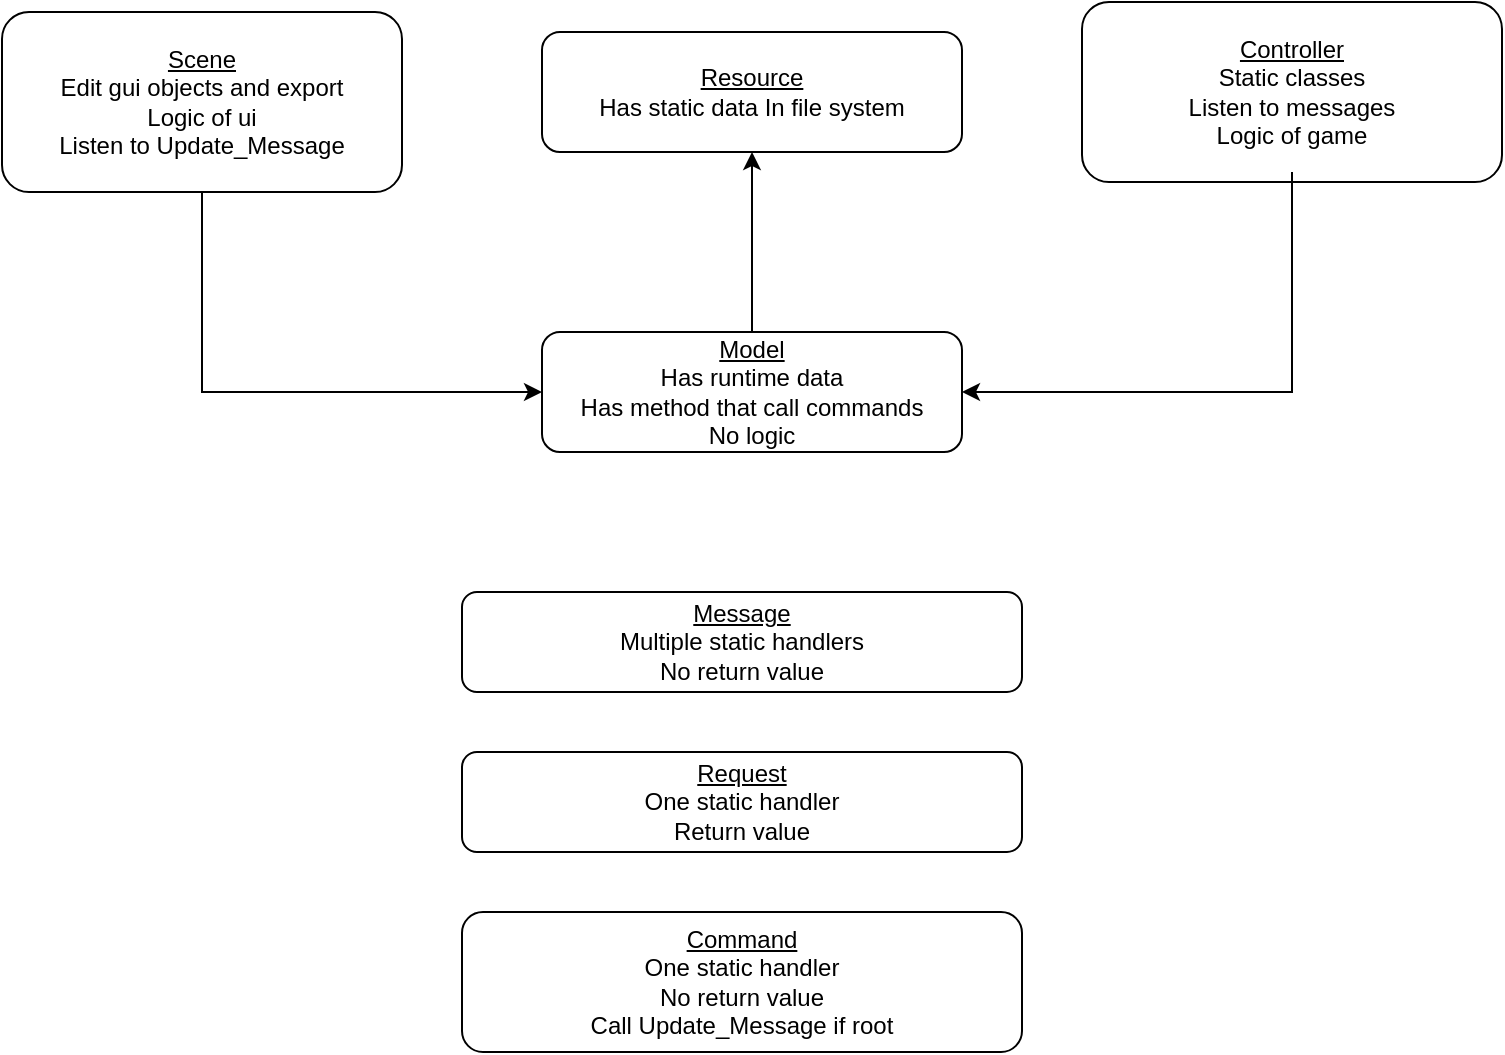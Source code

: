 <mxfile version="24.5.4" type="github" pages="4">
  <diagram name="Architecture" id="KjC4Xg8tAK9j9PCu9dQ1">
    <mxGraphModel dx="1185" dy="632" grid="1" gridSize="10" guides="1" tooltips="1" connect="1" arrows="1" fold="1" page="1" pageScale="1" pageWidth="850" pageHeight="1100" math="0" shadow="0">
      <root>
        <mxCell id="KlxJ9Z5U4-zLsQv62aYy-0" />
        <mxCell id="KlxJ9Z5U4-zLsQv62aYy-1" parent="KlxJ9Z5U4-zLsQv62aYy-0" />
        <mxCell id="KlxJ9Z5U4-zLsQv62aYy-2" value="&lt;u&gt;Scene&lt;/u&gt;&lt;div&gt;Edit gui objects and export&lt;/div&gt;&lt;div&gt;Logic of ui&lt;/div&gt;&lt;div&gt;Listen to Update_Message&lt;/div&gt;" style="rounded=1;whiteSpace=wrap;html=1;" parent="KlxJ9Z5U4-zLsQv62aYy-1" vertex="1">
          <mxGeometry x="40" y="170" width="200" height="90" as="geometry" />
        </mxCell>
        <mxCell id="KlxJ9Z5U4-zLsQv62aYy-3" value="&lt;u&gt;Model&lt;/u&gt;&lt;div&gt;Has&amp;nbsp;&lt;span style=&quot;background-color: initial;&quot;&gt;runtime&amp;nbsp;&lt;/span&gt;&lt;span style=&quot;background-color: initial;&quot;&gt;data&lt;/span&gt;&lt;/div&gt;&lt;div&gt;Has method that call commands&lt;/div&gt;&lt;div&gt;No logic&lt;/div&gt;" style="rounded=1;whiteSpace=wrap;html=1;" parent="KlxJ9Z5U4-zLsQv62aYy-1" vertex="1">
          <mxGeometry x="310" y="330" width="210" height="60" as="geometry" />
        </mxCell>
        <mxCell id="KlxJ9Z5U4-zLsQv62aYy-4" value="&lt;u&gt;Controller&lt;/u&gt;&lt;div&gt;Static classes&lt;/div&gt;&lt;div&gt;Listen to messages&lt;/div&gt;&lt;div&gt;Logic of game&lt;/div&gt;" style="rounded=1;whiteSpace=wrap;html=1;" parent="KlxJ9Z5U4-zLsQv62aYy-1" vertex="1">
          <mxGeometry x="580" y="165" width="210" height="90" as="geometry" />
        </mxCell>
        <mxCell id="KlxJ9Z5U4-zLsQv62aYy-5" value="&lt;u&gt;Resource&lt;/u&gt;&lt;div&gt;&lt;span style=&quot;background-color: initial;&quot;&gt;Has static data&amp;nbsp;&lt;/span&gt;&lt;span style=&quot;background-color: initial;&quot;&gt;In file system&lt;/span&gt;&lt;/div&gt;" style="rounded=1;whiteSpace=wrap;html=1;" parent="KlxJ9Z5U4-zLsQv62aYy-1" vertex="1">
          <mxGeometry x="310" y="180" width="210" height="60" as="geometry" />
        </mxCell>
        <mxCell id="KlxJ9Z5U4-zLsQv62aYy-6" value="" style="endArrow=classic;html=1;rounded=0;exitX=0.5;exitY=0;exitDx=0;exitDy=0;entryX=0.5;entryY=1;entryDx=0;entryDy=0;" parent="KlxJ9Z5U4-zLsQv62aYy-1" source="KlxJ9Z5U4-zLsQv62aYy-3" target="KlxJ9Z5U4-zLsQv62aYy-5" edge="1">
          <mxGeometry width="50" height="50" relative="1" as="geometry">
            <mxPoint x="390" y="410" as="sourcePoint" />
            <mxPoint x="440" y="360" as="targetPoint" />
          </mxGeometry>
        </mxCell>
        <mxCell id="KlxJ9Z5U4-zLsQv62aYy-7" value="" style="endArrow=classic;html=1;rounded=0;exitX=0.5;exitY=1;exitDx=0;exitDy=0;entryX=0;entryY=0.5;entryDx=0;entryDy=0;" parent="KlxJ9Z5U4-zLsQv62aYy-1" source="KlxJ9Z5U4-zLsQv62aYy-2" target="KlxJ9Z5U4-zLsQv62aYy-3" edge="1">
          <mxGeometry width="50" height="50" relative="1" as="geometry">
            <mxPoint x="390" y="410" as="sourcePoint" />
            <mxPoint x="440" y="360" as="targetPoint" />
            <Array as="points">
              <mxPoint x="140" y="360" />
            </Array>
          </mxGeometry>
        </mxCell>
        <mxCell id="KlxJ9Z5U4-zLsQv62aYy-8" value="" style="endArrow=classic;html=1;rounded=0;entryX=1;entryY=0.5;entryDx=0;entryDy=0;" parent="KlxJ9Z5U4-zLsQv62aYy-1" target="KlxJ9Z5U4-zLsQv62aYy-3" edge="1">
          <mxGeometry width="50" height="50" relative="1" as="geometry">
            <mxPoint x="685" y="250" as="sourcePoint" />
            <mxPoint x="440" y="360" as="targetPoint" />
            <Array as="points">
              <mxPoint x="685" y="360" />
            </Array>
          </mxGeometry>
        </mxCell>
        <mxCell id="KlxJ9Z5U4-zLsQv62aYy-9" value="&lt;u&gt;Message&lt;/u&gt;&lt;div&gt;Multiple static handlers&lt;/div&gt;&lt;div&gt;No return value&lt;/div&gt;" style="rounded=1;whiteSpace=wrap;html=1;" parent="KlxJ9Z5U4-zLsQv62aYy-1" vertex="1">
          <mxGeometry x="270" y="460" width="280" height="50" as="geometry" />
        </mxCell>
        <mxCell id="KlxJ9Z5U4-zLsQv62aYy-10" value="&lt;u&gt;Request&lt;/u&gt;&lt;div&gt;One static handler&lt;br&gt;&lt;/div&gt;&lt;div&gt;Return value&lt;/div&gt;" style="rounded=1;whiteSpace=wrap;html=1;" parent="KlxJ9Z5U4-zLsQv62aYy-1" vertex="1">
          <mxGeometry x="270" y="540" width="280" height="50" as="geometry" />
        </mxCell>
        <mxCell id="KlxJ9Z5U4-zLsQv62aYy-11" value="&lt;u&gt;Command&lt;/u&gt;&lt;div&gt;&lt;div&gt;One static handler&lt;/div&gt;&lt;/div&gt;&lt;div&gt;No return value&lt;/div&gt;&lt;div&gt;Call&amp;nbsp;Update_Message if root&lt;/div&gt;" style="rounded=1;whiteSpace=wrap;html=1;" parent="KlxJ9Z5U4-zLsQv62aYy-1" vertex="1">
          <mxGeometry x="270" y="620" width="280" height="70" as="geometry" />
        </mxCell>
      </root>
    </mxGraphModel>
  </diagram>
  <diagram id="wCEjzbZ60hLsvlCkfkLh" name="Inherent">
    <mxGraphModel dx="1185" dy="632" grid="1" gridSize="10" guides="1" tooltips="1" connect="1" arrows="1" fold="1" page="1" pageScale="1" pageWidth="850" pageHeight="1100" math="0" shadow="0">
      <root>
        <mxCell id="0" />
        <mxCell id="1" parent="0" />
        <mxCell id="4ZLqPE0jwgAMNhGhChbY-10" style="edgeStyle=orthogonalEdgeStyle;rounded=0;orthogonalLoop=1;jettySize=auto;html=1;exitX=0.5;exitY=0;exitDx=0;exitDy=0;entryX=0;entryY=0.5;entryDx=0;entryDy=0;" edge="1" parent="1" source="4ZLqPE0jwgAMNhGhChbY-1" target="4ZLqPE0jwgAMNhGhChbY-2">
          <mxGeometry relative="1" as="geometry" />
        </mxCell>
        <mxCell id="4ZLqPE0jwgAMNhGhChbY-1" value="Hp" style="rounded=1;whiteSpace=wrap;html=1;" vertex="1" parent="1">
          <mxGeometry x="170" y="120" width="120" height="60" as="geometry" />
        </mxCell>
        <mxCell id="4ZLqPE0jwgAMNhGhChbY-2" value="Name" style="rounded=1;whiteSpace=wrap;html=1;" vertex="1" parent="1">
          <mxGeometry x="300" y="40" width="120" height="60" as="geometry" />
        </mxCell>
        <mxCell id="4ZLqPE0jwgAMNhGhChbY-3" value="Amount" style="rounded=1;whiteSpace=wrap;html=1;" vertex="1" parent="1">
          <mxGeometry x="600" y="40" width="120" height="60" as="geometry" />
        </mxCell>
        <mxCell id="4ZLqPE0jwgAMNhGhChbY-26" style="edgeStyle=orthogonalEdgeStyle;rounded=0;orthogonalLoop=1;jettySize=auto;html=1;exitX=0.5;exitY=0;exitDx=0;exitDy=0;entryX=0;entryY=0.75;entryDx=0;entryDy=0;" edge="1" parent="1" source="4ZLqPE0jwgAMNhGhChbY-4" target="4ZLqPE0jwgAMNhGhChbY-21">
          <mxGeometry relative="1" as="geometry" />
        </mxCell>
        <mxCell id="4ZLqPE0jwgAMNhGhChbY-28" style="edgeStyle=orthogonalEdgeStyle;rounded=0;orthogonalLoop=1;jettySize=auto;html=1;exitX=1;exitY=0.5;exitDx=0;exitDy=0;entryX=0.5;entryY=1;entryDx=0;entryDy=0;" edge="1" parent="1" source="4ZLqPE0jwgAMNhGhChbY-4" target="4ZLqPE0jwgAMNhGhChbY-3">
          <mxGeometry relative="1" as="geometry">
            <mxPoint x="440" y="270" as="targetPoint" />
            <Array as="points">
              <mxPoint x="460" y="330" />
              <mxPoint x="460" y="200" />
              <mxPoint x="660" y="200" />
            </Array>
          </mxGeometry>
        </mxCell>
        <mxCell id="4ZLqPE0jwgAMNhGhChbY-4" value="Attack" style="rounded=1;whiteSpace=wrap;html=1;" vertex="1" parent="1">
          <mxGeometry x="300" y="300" width="120" height="60" as="geometry" />
        </mxCell>
        <mxCell id="4ZLqPE0jwgAMNhGhChbY-12" style="edgeStyle=orthogonalEdgeStyle;rounded=0;orthogonalLoop=1;jettySize=auto;html=1;exitX=0.5;exitY=0;exitDx=0;exitDy=0;entryX=1;entryY=0.5;entryDx=0;entryDy=0;" edge="1" parent="1" source="4ZLqPE0jwgAMNhGhChbY-5" target="4ZLqPE0jwgAMNhGhChbY-21">
          <mxGeometry relative="1" as="geometry" />
        </mxCell>
        <mxCell id="4ZLqPE0jwgAMNhGhChbY-27" style="edgeStyle=orthogonalEdgeStyle;rounded=0;orthogonalLoop=1;jettySize=auto;html=1;exitX=0;exitY=0.5;exitDx=0;exitDy=0;entryX=0.5;entryY=1;entryDx=0;entryDy=0;" edge="1" parent="1" source="4ZLqPE0jwgAMNhGhChbY-5" target="4ZLqPE0jwgAMNhGhChbY-3">
          <mxGeometry relative="1" as="geometry" />
        </mxCell>
        <mxCell id="4ZLqPE0jwgAMNhGhChbY-5" value="Heal" style="rounded=1;whiteSpace=wrap;html=1;" vertex="1" parent="1">
          <mxGeometry x="480" y="300" width="120" height="60" as="geometry" />
        </mxCell>
        <mxCell id="4ZLqPE0jwgAMNhGhChbY-14" style="edgeStyle=orthogonalEdgeStyle;rounded=0;orthogonalLoop=1;jettySize=auto;html=1;exitX=0.5;exitY=0;exitDx=0;exitDy=0;entryX=0;entryY=0.5;entryDx=0;entryDy=0;" edge="1" parent="1" source="4ZLqPE0jwgAMNhGhChbY-7" target="4ZLqPE0jwgAMNhGhChbY-4">
          <mxGeometry relative="1" as="geometry" />
        </mxCell>
        <mxCell id="4ZLqPE0jwgAMNhGhChbY-7" value="Dot" style="rounded=1;whiteSpace=wrap;html=1;" vertex="1" parent="1">
          <mxGeometry x="220" y="400" width="120" height="60" as="geometry" />
        </mxCell>
        <mxCell id="4ZLqPE0jwgAMNhGhChbY-15" style="edgeStyle=orthogonalEdgeStyle;rounded=0;orthogonalLoop=1;jettySize=auto;html=1;exitX=0.5;exitY=0;exitDx=0;exitDy=0;entryX=1;entryY=0.5;entryDx=0;entryDy=0;" edge="1" parent="1" source="4ZLqPE0jwgAMNhGhChbY-8" target="4ZLqPE0jwgAMNhGhChbY-5">
          <mxGeometry relative="1" as="geometry" />
        </mxCell>
        <mxCell id="4ZLqPE0jwgAMNhGhChbY-17" style="edgeStyle=orthogonalEdgeStyle;rounded=0;orthogonalLoop=1;jettySize=auto;html=1;exitX=0;exitY=0.5;exitDx=0;exitDy=0;entryX=1;entryY=0.5;entryDx=0;entryDy=0;" edge="1" parent="1" source="4ZLqPE0jwgAMNhGhChbY-8" target="4ZLqPE0jwgAMNhGhChbY-16">
          <mxGeometry relative="1" as="geometry" />
        </mxCell>
        <mxCell id="4ZLqPE0jwgAMNhGhChbY-8" value="Hot" style="rounded=1;whiteSpace=wrap;html=1;" vertex="1" parent="1">
          <mxGeometry x="560" y="400" width="120" height="60" as="geometry" />
        </mxCell>
        <mxCell id="4ZLqPE0jwgAMNhGhChbY-16" value="Over_Time" style="rounded=1;whiteSpace=wrap;html=1;" vertex="1" parent="1">
          <mxGeometry x="380" y="400" width="120" height="60" as="geometry" />
        </mxCell>
        <mxCell id="4ZLqPE0jwgAMNhGhChbY-18" style="edgeStyle=orthogonalEdgeStyle;rounded=0;orthogonalLoop=1;jettySize=auto;html=1;exitX=1;exitY=0.5;exitDx=0;exitDy=0;entryX=-0.018;entryY=0.509;entryDx=0;entryDy=0;entryPerimeter=0;" edge="1" parent="1" source="4ZLqPE0jwgAMNhGhChbY-7" target="4ZLqPE0jwgAMNhGhChbY-16">
          <mxGeometry relative="1" as="geometry" />
        </mxCell>
        <mxCell id="4ZLqPE0jwgAMNhGhChbY-20" style="edgeStyle=orthogonalEdgeStyle;rounded=0;orthogonalLoop=1;jettySize=auto;html=1;exitX=0.5;exitY=0;exitDx=0;exitDy=0;entryX=0.5;entryY=1;entryDx=0;entryDy=0;" edge="1" parent="1" source="4ZLqPE0jwgAMNhGhChbY-19" target="4ZLqPE0jwgAMNhGhChbY-1">
          <mxGeometry relative="1" as="geometry" />
        </mxCell>
        <mxCell id="gqW4Q_MgNlemxCpcfqQV-1" style="edgeStyle=orthogonalEdgeStyle;rounded=0;orthogonalLoop=1;jettySize=auto;html=1;exitX=1;exitY=0.5;exitDx=0;exitDy=0;entryX=0;entryY=0.25;entryDx=0;entryDy=0;endArrow=diamond;endFill=1;" edge="1" parent="1" source="4ZLqPE0jwgAMNhGhChbY-19" target="4ZLqPE0jwgAMNhGhChbY-21">
          <mxGeometry relative="1" as="geometry">
            <Array as="points">
              <mxPoint x="330" y="240" />
              <mxPoint x="330" y="135" />
            </Array>
          </mxGeometry>
        </mxCell>
        <mxCell id="4ZLqPE0jwgAMNhGhChbY-19" value="Entity" style="rounded=1;whiteSpace=wrap;html=1;" vertex="1" parent="1">
          <mxGeometry x="170" y="210" width="120" height="60" as="geometry" />
        </mxCell>
        <mxCell id="4ZLqPE0jwgAMNhGhChbY-22" style="edgeStyle=orthogonalEdgeStyle;rounded=0;orthogonalLoop=1;jettySize=auto;html=1;exitX=0.5;exitY=0;exitDx=0;exitDy=0;entryX=1;entryY=0.5;entryDx=0;entryDy=0;" edge="1" parent="1" source="4ZLqPE0jwgAMNhGhChbY-21" target="4ZLqPE0jwgAMNhGhChbY-2">
          <mxGeometry relative="1" as="geometry" />
        </mxCell>
        <mxCell id="4ZLqPE0jwgAMNhGhChbY-24" style="edgeStyle=orthogonalEdgeStyle;rounded=0;orthogonalLoop=1;jettySize=auto;html=1;exitX=0.5;exitY=0;exitDx=0;exitDy=0;entryX=0;entryY=0.5;entryDx=0;entryDy=0;" edge="1" parent="1" source="4ZLqPE0jwgAMNhGhChbY-21" target="4ZLqPE0jwgAMNhGhChbY-23">
          <mxGeometry relative="1" as="geometry" />
        </mxCell>
        <mxCell id="4ZLqPE0jwgAMNhGhChbY-21" value="Action" style="rounded=1;whiteSpace=wrap;html=1;" vertex="1" parent="1">
          <mxGeometry x="380" y="120" width="120" height="60" as="geometry" />
        </mxCell>
        <mxCell id="4ZLqPE0jwgAMNhGhChbY-23" value="Cooldown" style="rounded=1;whiteSpace=wrap;html=1;" vertex="1" parent="1">
          <mxGeometry x="460" y="40" width="120" height="60" as="geometry" />
        </mxCell>
        <mxCell id="pbH6TAyWMb3FhlkhyqJW-2" style="edgeStyle=orthogonalEdgeStyle;rounded=0;orthogonalLoop=1;jettySize=auto;html=1;exitX=0.5;exitY=0;exitDx=0;exitDy=0;entryX=0.5;entryY=1;entryDx=0;entryDy=0;" edge="1" parent="1" source="pbH6TAyWMb3FhlkhyqJW-1" target="4ZLqPE0jwgAMNhGhChbY-16">
          <mxGeometry relative="1" as="geometry" />
        </mxCell>
        <mxCell id="pbH6TAyWMb3FhlkhyqJW-3" style="edgeStyle=orthogonalEdgeStyle;rounded=0;orthogonalLoop=1;jettySize=auto;html=1;exitX=1;exitY=0.5;exitDx=0;exitDy=0;entryX=0.492;entryY=1.051;entryDx=0;entryDy=0;entryPerimeter=0;" edge="1" parent="1" source="pbH6TAyWMb3FhlkhyqJW-1" target="4ZLqPE0jwgAMNhGhChbY-3">
          <mxGeometry relative="1" as="geometry">
            <Array as="points">
              <mxPoint x="700" y="520" />
              <mxPoint x="700" y="200" />
              <mxPoint x="659" y="200" />
            </Array>
          </mxGeometry>
        </mxCell>
        <mxCell id="pbH6TAyWMb3FhlkhyqJW-4" style="edgeStyle=orthogonalEdgeStyle;rounded=0;orthogonalLoop=1;jettySize=auto;html=1;exitX=1;exitY=0.5;exitDx=0;exitDy=0;entryX=1;entryY=0.5;entryDx=0;entryDy=0;" edge="1" parent="1" source="pbH6TAyWMb3FhlkhyqJW-1" target="4ZLqPE0jwgAMNhGhChbY-21">
          <mxGeometry relative="1" as="geometry">
            <Array as="points">
              <mxPoint x="700" y="520" />
              <mxPoint x="700" y="150" />
            </Array>
          </mxGeometry>
        </mxCell>
        <mxCell id="pbH6TAyWMb3FhlkhyqJW-1" value="Shield" style="rounded=1;whiteSpace=wrap;html=1;" vertex="1" parent="1">
          <mxGeometry x="380" y="490" width="120" height="60" as="geometry" />
        </mxCell>
      </root>
    </mxGraphModel>
  </diagram>
  <diagram id="y0D9rcFuEnYvCWgHiZCg" name="Components">
    <mxGraphModel dx="1430" dy="1163" grid="1" gridSize="10" guides="1" tooltips="1" connect="1" arrows="1" fold="1" page="0" pageScale="1" pageWidth="850" pageHeight="1100" math="0" shadow="0">
      <root>
        <mxCell id="0" />
        <mxCell id="1" parent="0" />
        <mxCell id="Bhgr5k2t81coTMG91KI_-37" value="" style="rounded=0;whiteSpace=wrap;html=1;" vertex="1" parent="1">
          <mxGeometry x="60" y="20" width="1100" height="190" as="geometry" />
        </mxCell>
        <mxCell id="Bhgr5k2t81coTMG91KI_-2" value="Hp" style="rounded=1;whiteSpace=wrap;html=1;" vertex="1" parent="1">
          <mxGeometry x="80" y="40" width="120" height="60" as="geometry" />
        </mxCell>
        <mxCell id="Bhgr5k2t81coTMG91KI_-3" value="Name" style="rounded=1;whiteSpace=wrap;html=1;" vertex="1" parent="1">
          <mxGeometry x="220" y="40" width="120" height="60" as="geometry" />
        </mxCell>
        <mxCell id="Bhgr5k2t81coTMG91KI_-4" value="Amount" style="rounded=1;whiteSpace=wrap;html=1;" vertex="1" parent="1">
          <mxGeometry x="500" y="40" width="120" height="60" as="geometry" />
        </mxCell>
        <mxCell id="Bhgr5k2t81coTMG91KI_-16" value="Over_Time" style="rounded=1;whiteSpace=wrap;html=1;" vertex="1" parent="1">
          <mxGeometry x="640" y="40" width="120" height="60" as="geometry" />
        </mxCell>
        <mxCell id="Bhgr5k2t81coTMG91KI_-23" value="Timer" style="rounded=1;whiteSpace=wrap;html=1;" vertex="1" parent="1">
          <mxGeometry x="360" y="40" width="120" height="60" as="geometry" />
        </mxCell>
        <mxCell id="S4UHXiob-NLfurvrFzja-1" value="Action" style="rounded=1;whiteSpace=wrap;html=1;" vertex="1" parent="1">
          <mxGeometry x="840" y="40" width="120" height="60" as="geometry" />
        </mxCell>
        <mxCell id="cqptcVihL7fhPQBt7amG-3" style="edgeStyle=orthogonalEdgeStyle;rounded=0;orthogonalLoop=1;jettySize=auto;html=1;exitX=0.5;exitY=0;exitDx=0;exitDy=0;entryX=0.5;entryY=1;entryDx=0;entryDy=0;" edge="1" parent="1" source="S4UHXiob-NLfurvrFzja-2" target="S4UHXiob-NLfurvrFzja-1">
          <mxGeometry relative="1" as="geometry">
            <Array as="points">
              <mxPoint x="830" y="120" />
              <mxPoint x="900" y="120" />
            </Array>
          </mxGeometry>
        </mxCell>
        <mxCell id="S4UHXiob-NLfurvrFzja-2" value="Shield" style="rounded=1;whiteSpace=wrap;html=1;" vertex="1" parent="1">
          <mxGeometry x="770" y="130" width="120" height="60" as="geometry" />
        </mxCell>
        <mxCell id="cqptcVihL7fhPQBt7amG-4" style="edgeStyle=orthogonalEdgeStyle;rounded=0;orthogonalLoop=1;jettySize=auto;html=1;exitX=0.5;exitY=0;exitDx=0;exitDy=0;" edge="1" parent="1" source="S4UHXiob-NLfurvrFzja-3">
          <mxGeometry relative="1" as="geometry">
            <mxPoint x="900" y="100" as="targetPoint" />
            <Array as="points">
              <mxPoint x="700" y="120" />
              <mxPoint x="830" y="120" />
              <mxPoint x="900" y="121" />
            </Array>
          </mxGeometry>
        </mxCell>
        <mxCell id="S4UHXiob-NLfurvrFzja-3" value="Hp_Change" style="rounded=1;whiteSpace=wrap;html=1;" vertex="1" parent="1">
          <mxGeometry x="640" y="130" width="120" height="60" as="geometry" />
        </mxCell>
        <mxCell id="S4UHXiob-NLfurvrFzja-8" value="Components" style="text;html=1;align=center;verticalAlign=middle;resizable=0;points=[];autosize=1;strokeColor=none;fillColor=none;fontSize=25;" vertex="1" parent="1">
          <mxGeometry x="60" y="-20" width="170" height="40" as="geometry" />
        </mxCell>
        <mxCell id="cqptcVihL7fhPQBt7amG-5" style="edgeStyle=orthogonalEdgeStyle;rounded=0;orthogonalLoop=1;jettySize=auto;html=1;exitX=0.5;exitY=0;exitDx=0;exitDy=0;entryX=0.5;entryY=1;entryDx=0;entryDy=0;" edge="1" parent="1" source="cqptcVihL7fhPQBt7amG-1" target="S4UHXiob-NLfurvrFzja-1">
          <mxGeometry relative="1" as="geometry">
            <Array as="points">
              <mxPoint x="960" y="120" />
              <mxPoint x="900" y="120" />
            </Array>
          </mxGeometry>
        </mxCell>
        <mxCell id="cqptcVihL7fhPQBt7amG-1" value="Attack" style="rounded=1;whiteSpace=wrap;html=1;" vertex="1" parent="1">
          <mxGeometry x="900" y="130" width="120" height="60" as="geometry" />
        </mxCell>
        <mxCell id="cqptcVihL7fhPQBt7amG-6" style="edgeStyle=orthogonalEdgeStyle;rounded=0;orthogonalLoop=1;jettySize=auto;html=1;exitX=0.5;exitY=0;exitDx=0;exitDy=0;" edge="1" parent="1" source="cqptcVihL7fhPQBt7amG-2">
          <mxGeometry relative="1" as="geometry">
            <mxPoint x="900" y="100" as="targetPoint" />
            <Array as="points">
              <mxPoint x="1090" y="120" />
              <mxPoint x="966" y="120" />
              <mxPoint x="900" y="121" />
            </Array>
          </mxGeometry>
        </mxCell>
        <mxCell id="cqptcVihL7fhPQBt7amG-2" value="Heal" style="rounded=1;whiteSpace=wrap;html=1;" vertex="1" parent="1">
          <mxGeometry x="1030" y="130" width="120" height="60" as="geometry" />
        </mxCell>
        <mxCell id="cqptcVihL7fhPQBt7amG-7" value="" style="rounded=0;whiteSpace=wrap;html=1;" vertex="1" parent="1">
          <mxGeometry x="90" y="380" width="650" height="560" as="geometry" />
        </mxCell>
        <mxCell id="cqptcVihL7fhPQBt7amG-8" value="Entity" style="text;html=1;align=center;verticalAlign=middle;resizable=0;points=[];autosize=1;strokeColor=none;fillColor=none;fontSize=25;" vertex="1" parent="1">
          <mxGeometry x="90" y="340" width="90" height="40" as="geometry" />
        </mxCell>
        <mxCell id="cqptcVihL7fhPQBt7amG-9" value="Hp" style="rounded=1;whiteSpace=wrap;html=1;" vertex="1" parent="1">
          <mxGeometry x="110" y="400" width="120" height="60" as="geometry" />
        </mxCell>
        <mxCell id="cqptcVihL7fhPQBt7amG-10" value="Name" style="rounded=1;whiteSpace=wrap;html=1;" vertex="1" parent="1">
          <mxGeometry x="250" y="400" width="120" height="60" as="geometry" />
        </mxCell>
        <mxCell id="cqptcVihL7fhPQBt7amG-11" value="" style="rounded=0;whiteSpace=wrap;html=1;" vertex="1" parent="1">
          <mxGeometry x="110" y="520" width="620" height="90" as="geometry" />
        </mxCell>
        <mxCell id="cqptcVihL7fhPQBt7amG-12" value="Attack" style="text;html=1;align=center;verticalAlign=middle;resizable=0;points=[];autosize=1;strokeColor=none;fillColor=none;fontSize=25;" vertex="1" parent="1">
          <mxGeometry x="110" y="480" width="90" height="40" as="geometry" />
        </mxCell>
        <mxCell id="cqptcVihL7fhPQBt7amG-13" value="Name" style="rounded=1;whiteSpace=wrap;html=1;" vertex="1" parent="1">
          <mxGeometry x="130" y="540" width="120" height="60" as="geometry" />
        </mxCell>
        <mxCell id="cqptcVihL7fhPQBt7amG-14" value="Amount" style="rounded=1;whiteSpace=wrap;html=1;" vertex="1" parent="1">
          <mxGeometry x="390" y="540" width="120" height="60" as="geometry" />
        </mxCell>
        <mxCell id="cqptcVihL7fhPQBt7amG-15" value="Timer" style="rounded=1;whiteSpace=wrap;html=1;" vertex="1" parent="1">
          <mxGeometry x="260" y="540" width="120" height="60" as="geometry" />
        </mxCell>
        <mxCell id="cqptcVihL7fhPQBt7amG-16" value="Attack" style="rounded=1;whiteSpace=wrap;html=1;" vertex="1" parent="1">
          <mxGeometry x="520" y="540" width="120" height="60" as="geometry" />
        </mxCell>
        <mxCell id="cqptcVihL7fhPQBt7amG-17" value="" style="rounded=0;whiteSpace=wrap;html=1;" vertex="1" parent="1">
          <mxGeometry x="110" y="660" width="410" height="170" as="geometry" />
        </mxCell>
        <mxCell id="cqptcVihL7fhPQBt7amG-18" value="Hot" style="text;html=1;align=center;verticalAlign=middle;resizable=0;points=[];autosize=1;strokeColor=none;fillColor=none;fontSize=25;" vertex="1" parent="1">
          <mxGeometry x="125" y="620" width="60" height="40" as="geometry" />
        </mxCell>
        <mxCell id="cqptcVihL7fhPQBt7amG-19" value="Name" style="rounded=1;whiteSpace=wrap;html=1;" vertex="1" parent="1">
          <mxGeometry x="130" y="680" width="120" height="60" as="geometry" />
        </mxCell>
        <mxCell id="cqptcVihL7fhPQBt7amG-20" value="Amount" style="rounded=1;whiteSpace=wrap;html=1;" vertex="1" parent="1">
          <mxGeometry x="390" y="680" width="120" height="60" as="geometry" />
        </mxCell>
        <mxCell id="cqptcVihL7fhPQBt7amG-21" value="Timer" style="rounded=1;whiteSpace=wrap;html=1;" vertex="1" parent="1">
          <mxGeometry x="260" y="680" width="120" height="60" as="geometry" />
        </mxCell>
        <mxCell id="cqptcVihL7fhPQBt7amG-22" value="Heal" style="rounded=1;whiteSpace=wrap;html=1;" vertex="1" parent="1">
          <mxGeometry x="270" y="760" width="120" height="60" as="geometry" />
        </mxCell>
        <mxCell id="cqptcVihL7fhPQBt7amG-23" value="Over_Time" style="rounded=1;whiteSpace=wrap;html=1;" vertex="1" parent="1">
          <mxGeometry x="130" y="760" width="120" height="60" as="geometry" />
        </mxCell>
      </root>
    </mxGraphModel>
  </diagram>
  <diagram name="Copy of Components" id="Kn-Bhqx3VQOuvSQEynEf">
    <mxGraphModel grid="1" page="1" gridSize="10" guides="1" tooltips="1" connect="1" arrows="1" fold="1" pageScale="1" pageWidth="850" pageHeight="1100" math="0" shadow="0">
      <root>
        <mxCell id="p4VSLtKsMQk16kun6gOy-0" />
        <mxCell id="p4VSLtKsMQk16kun6gOy-1" parent="p4VSLtKsMQk16kun6gOy-0" />
        <mxCell id="p4VSLtKsMQk16kun6gOy-2" value="" style="rounded=0;whiteSpace=wrap;html=1;" vertex="1" parent="p4VSLtKsMQk16kun6gOy-1">
          <mxGeometry x="60" y="160" width="720" height="340" as="geometry" />
        </mxCell>
        <mxCell id="p4VSLtKsMQk16kun6gOy-3" value="" style="rounded=0;whiteSpace=wrap;html=1;" vertex="1" parent="p4VSLtKsMQk16kun6gOy-1">
          <mxGeometry x="60" y="20" width="720" height="100" as="geometry" />
        </mxCell>
        <mxCell id="p4VSLtKsMQk16kun6gOy-4" value="Hp" style="rounded=1;whiteSpace=wrap;html=1;" vertex="1" parent="p4VSLtKsMQk16kun6gOy-1">
          <mxGeometry x="80" y="40" width="120" height="60" as="geometry" />
        </mxCell>
        <mxCell id="p4VSLtKsMQk16kun6gOy-5" value="Name" style="rounded=1;whiteSpace=wrap;html=1;" vertex="1" parent="p4VSLtKsMQk16kun6gOy-1">
          <mxGeometry x="220" y="40" width="120" height="60" as="geometry" />
        </mxCell>
        <mxCell id="p4VSLtKsMQk16kun6gOy-6" value="Amount" style="rounded=1;whiteSpace=wrap;html=1;" vertex="1" parent="p4VSLtKsMQk16kun6gOy-1">
          <mxGeometry x="500" y="40" width="120" height="60" as="geometry" />
        </mxCell>
        <mxCell id="p4VSLtKsMQk16kun6gOy-7" style="edgeStyle=orthogonalEdgeStyle;rounded=0;orthogonalLoop=1;jettySize=auto;html=1;exitX=0.5;exitY=0;exitDx=0;exitDy=0;entryX=0.5;entryY=1;entryDx=0;entryDy=0;endArrow=open;endFill=0;" edge="1" parent="p4VSLtKsMQk16kun6gOy-1" source="p4VSLtKsMQk16kun6gOy-9" target="p4VSLtKsMQk16kun6gOy-25">
          <mxGeometry relative="1" as="geometry" />
        </mxCell>
        <mxCell id="p4VSLtKsMQk16kun6gOy-8" style="edgeStyle=orthogonalEdgeStyle;rounded=0;orthogonalLoop=1;jettySize=auto;html=1;exitX=1;exitY=0.5;exitDx=0;exitDy=0;entryX=0.5;entryY=1;entryDx=0;entryDy=0;" edge="1" parent="p4VSLtKsMQk16kun6gOy-1" source="p4VSLtKsMQk16kun6gOy-9" target="p4VSLtKsMQk16kun6gOy-6">
          <mxGeometry relative="1" as="geometry">
            <Array as="points">
              <mxPoint x="560" y="330" />
            </Array>
          </mxGeometry>
        </mxCell>
        <mxCell id="p4VSLtKsMQk16kun6gOy-9" value="Attack" style="rounded=1;whiteSpace=wrap;html=1;" vertex="1" parent="p4VSLtKsMQk16kun6gOy-1">
          <mxGeometry x="410" y="300" width="120" height="60" as="geometry" />
        </mxCell>
        <mxCell id="p4VSLtKsMQk16kun6gOy-10" style="edgeStyle=orthogonalEdgeStyle;rounded=0;orthogonalLoop=1;jettySize=auto;html=1;exitX=0.226;exitY=0.011;exitDx=0;exitDy=0;exitPerimeter=0;strokeColor=default;endArrow=block;endFill=0;entryX=0.5;entryY=1;entryDx=0;entryDy=0;" edge="1" parent="p4VSLtKsMQk16kun6gOy-1" source="p4VSLtKsMQk16kun6gOy-12" target="p4VSLtKsMQk16kun6gOy-25">
          <mxGeometry relative="1" as="geometry">
            <mxPoint x="380" y="250.0" as="targetPoint" />
            <Array as="points">
              <mxPoint x="650" y="301" />
              <mxPoint x="650" y="275" />
              <mxPoint x="380" y="275" />
            </Array>
          </mxGeometry>
        </mxCell>
        <mxCell id="p4VSLtKsMQk16kun6gOy-11" style="edgeStyle=orthogonalEdgeStyle;rounded=0;orthogonalLoop=1;jettySize=auto;html=1;exitX=0;exitY=0.5;exitDx=0;exitDy=0;" edge="1" parent="p4VSLtKsMQk16kun6gOy-1" source="p4VSLtKsMQk16kun6gOy-12">
          <mxGeometry relative="1" as="geometry">
            <mxPoint x="560" y="100" as="targetPoint" />
          </mxGeometry>
        </mxCell>
        <mxCell id="p4VSLtKsMQk16kun6gOy-12" value="Heal" style="rounded=1;whiteSpace=wrap;html=1;" vertex="1" parent="p4VSLtKsMQk16kun6gOy-1">
          <mxGeometry x="590" y="300" width="120" height="60" as="geometry" />
        </mxCell>
        <mxCell id="p4VSLtKsMQk16kun6gOy-13" style="edgeStyle=orthogonalEdgeStyle;rounded=0;orthogonalLoop=1;jettySize=auto;html=1;exitX=0.5;exitY=0;exitDx=0;exitDy=0;entryX=0.5;entryY=1;entryDx=0;entryDy=0;endArrow=block;endFill=0;" edge="1" parent="p4VSLtKsMQk16kun6gOy-1" source="p4VSLtKsMQk16kun6gOy-15" target="p4VSLtKsMQk16kun6gOy-9">
          <mxGeometry relative="1" as="geometry" />
        </mxCell>
        <mxCell id="p4VSLtKsMQk16kun6gOy-14" style="edgeStyle=orthogonalEdgeStyle;rounded=0;orthogonalLoop=1;jettySize=auto;html=1;exitX=0.5;exitY=1;exitDx=0;exitDy=0;entryX=0.75;entryY=1;entryDx=0;entryDy=0;" edge="1" parent="p4VSLtKsMQk16kun6gOy-1" source="p4VSLtKsMQk16kun6gOy-15" target="p4VSLtKsMQk16kun6gOy-19">
          <mxGeometry relative="1" as="geometry">
            <Array as="points">
              <mxPoint x="470" y="480" />
              <mxPoint x="720" y="480" />
            </Array>
          </mxGeometry>
        </mxCell>
        <mxCell id="p4VSLtKsMQk16kun6gOy-15" value="Dot" style="rounded=1;whiteSpace=wrap;html=1;" vertex="1" parent="p4VSLtKsMQk16kun6gOy-1">
          <mxGeometry x="410" y="410" width="120" height="60" as="geometry" />
        </mxCell>
        <mxCell id="p4VSLtKsMQk16kun6gOy-16" style="edgeStyle=orthogonalEdgeStyle;rounded=0;orthogonalLoop=1;jettySize=auto;html=1;exitX=0.5;exitY=0;exitDx=0;exitDy=0;entryX=0.5;entryY=1;entryDx=0;entryDy=0;endArrow=classic;endFill=0;" edge="1" parent="p4VSLtKsMQk16kun6gOy-1" source="p4VSLtKsMQk16kun6gOy-18" target="p4VSLtKsMQk16kun6gOy-12">
          <mxGeometry relative="1" as="geometry" />
        </mxCell>
        <mxCell id="p4VSLtKsMQk16kun6gOy-17" style="edgeStyle=orthogonalEdgeStyle;rounded=0;orthogonalLoop=1;jettySize=auto;html=1;exitX=1;exitY=0.5;exitDx=0;exitDy=0;entryX=0.872;entryY=1.003;entryDx=0;entryDy=0;entryPerimeter=0;" edge="1" parent="p4VSLtKsMQk16kun6gOy-1" source="p4VSLtKsMQk16kun6gOy-18" target="p4VSLtKsMQk16kun6gOy-19">
          <mxGeometry relative="1" as="geometry">
            <Array as="points">
              <mxPoint x="720" y="440" />
              <mxPoint x="720" y="100" />
            </Array>
          </mxGeometry>
        </mxCell>
        <mxCell id="p4VSLtKsMQk16kun6gOy-18" value="Hot" style="rounded=1;whiteSpace=wrap;html=1;" vertex="1" parent="p4VSLtKsMQk16kun6gOy-1">
          <mxGeometry x="590" y="410" width="120" height="60" as="geometry" />
        </mxCell>
        <mxCell id="p4VSLtKsMQk16kun6gOy-19" value="Over_Time" style="rounded=1;whiteSpace=wrap;html=1;" vertex="1" parent="p4VSLtKsMQk16kun6gOy-1">
          <mxGeometry x="630" y="40" width="120" height="60" as="geometry" />
        </mxCell>
        <mxCell id="p4VSLtKsMQk16kun6gOy-20" style="edgeStyle=orthogonalEdgeStyle;rounded=0;orthogonalLoop=1;jettySize=auto;html=1;exitX=0.5;exitY=0;exitDx=0;exitDy=0;entryX=0.5;entryY=1;entryDx=0;entryDy=0;" edge="1" parent="p4VSLtKsMQk16kun6gOy-1" source="p4VSLtKsMQk16kun6gOy-22" target="p4VSLtKsMQk16kun6gOy-4">
          <mxGeometry relative="1" as="geometry" />
        </mxCell>
        <mxCell id="p4VSLtKsMQk16kun6gOy-21" style="edgeStyle=orthogonalEdgeStyle;rounded=0;orthogonalLoop=1;jettySize=auto;html=1;exitX=0.5;exitY=0;exitDx=0;exitDy=0;entryX=0.25;entryY=1;entryDx=0;entryDy=0;" edge="1" parent="p4VSLtKsMQk16kun6gOy-1" source="p4VSLtKsMQk16kun6gOy-22" target="p4VSLtKsMQk16kun6gOy-5">
          <mxGeometry relative="1" as="geometry" />
        </mxCell>
        <mxCell id="p4VSLtKsMQk16kun6gOy-22" value="Entity" style="rounded=1;whiteSpace=wrap;html=1;" vertex="1" parent="p4VSLtKsMQk16kun6gOy-1">
          <mxGeometry x="80" y="190" width="120" height="60" as="geometry" />
        </mxCell>
        <mxCell id="p4VSLtKsMQk16kun6gOy-23" style="edgeStyle=orthogonalEdgeStyle;rounded=0;orthogonalLoop=1;jettySize=auto;html=1;exitX=0.5;exitY=0;exitDx=0;exitDy=0;entryX=0.75;entryY=1;entryDx=0;entryDy=0;" edge="1" parent="p4VSLtKsMQk16kun6gOy-1" source="p4VSLtKsMQk16kun6gOy-25" target="p4VSLtKsMQk16kun6gOy-5">
          <mxGeometry relative="1" as="geometry">
            <mxPoint x="280" y="100" as="targetPoint" />
          </mxGeometry>
        </mxCell>
        <mxCell id="p4VSLtKsMQk16kun6gOy-24" style="edgeStyle=orthogonalEdgeStyle;rounded=0;orthogonalLoop=1;jettySize=auto;html=1;exitX=0.5;exitY=0;exitDx=0;exitDy=0;entryX=0.5;entryY=1;entryDx=0;entryDy=0;" edge="1" parent="p4VSLtKsMQk16kun6gOy-1" source="p4VSLtKsMQk16kun6gOy-25" target="p4VSLtKsMQk16kun6gOy-26">
          <mxGeometry relative="1" as="geometry" />
        </mxCell>
        <mxCell id="p4VSLtKsMQk16kun6gOy-25" value="Action" style="rounded=1;whiteSpace=wrap;html=1;" vertex="1" parent="p4VSLtKsMQk16kun6gOy-1">
          <mxGeometry x="320" y="190" width="120" height="60" as="geometry" />
        </mxCell>
        <mxCell id="p4VSLtKsMQk16kun6gOy-26" value="Cooldown" style="rounded=1;whiteSpace=wrap;html=1;" vertex="1" parent="p4VSLtKsMQk16kun6gOy-1">
          <mxGeometry x="360" y="40" width="120" height="60" as="geometry" />
        </mxCell>
        <mxCell id="p4VSLtKsMQk16kun6gOy-27" style="edgeStyle=orthogonalEdgeStyle;rounded=0;orthogonalLoop=1;jettySize=auto;html=1;exitX=0.5;exitY=0;exitDx=0;exitDy=0;endArrow=block;endFill=0;entryX=0.501;entryY=1.019;entryDx=0;entryDy=0;entryPerimeter=0;" edge="1" parent="p4VSLtKsMQk16kun6gOy-1" source="p4VSLtKsMQk16kun6gOy-29" target="p4VSLtKsMQk16kun6gOy-25">
          <mxGeometry relative="1" as="geometry">
            <mxPoint x="380" y="250" as="targetPoint" />
          </mxGeometry>
        </mxCell>
        <mxCell id="p4VSLtKsMQk16kun6gOy-28" style="edgeStyle=orthogonalEdgeStyle;rounded=0;orthogonalLoop=1;jettySize=auto;html=1;exitX=0.25;exitY=0;exitDx=0;exitDy=0;entryX=0.25;entryY=1;entryDx=0;entryDy=0;" edge="1" parent="p4VSLtKsMQk16kun6gOy-1" source="p4VSLtKsMQk16kun6gOy-29" target="p4VSLtKsMQk16kun6gOy-19">
          <mxGeometry relative="1" as="geometry">
            <Array as="points">
              <mxPoint x="270" y="180" />
              <mxPoint x="660" y="180" />
            </Array>
          </mxGeometry>
        </mxCell>
        <mxCell id="p4VSLtKsMQk16kun6gOy-29" value="Shield" style="rounded=1;whiteSpace=wrap;html=1;" vertex="1" parent="p4VSLtKsMQk16kun6gOy-1">
          <mxGeometry x="240" y="300" width="120" height="60" as="geometry" />
        </mxCell>
      </root>
    </mxGraphModel>
  </diagram>
</mxfile>
